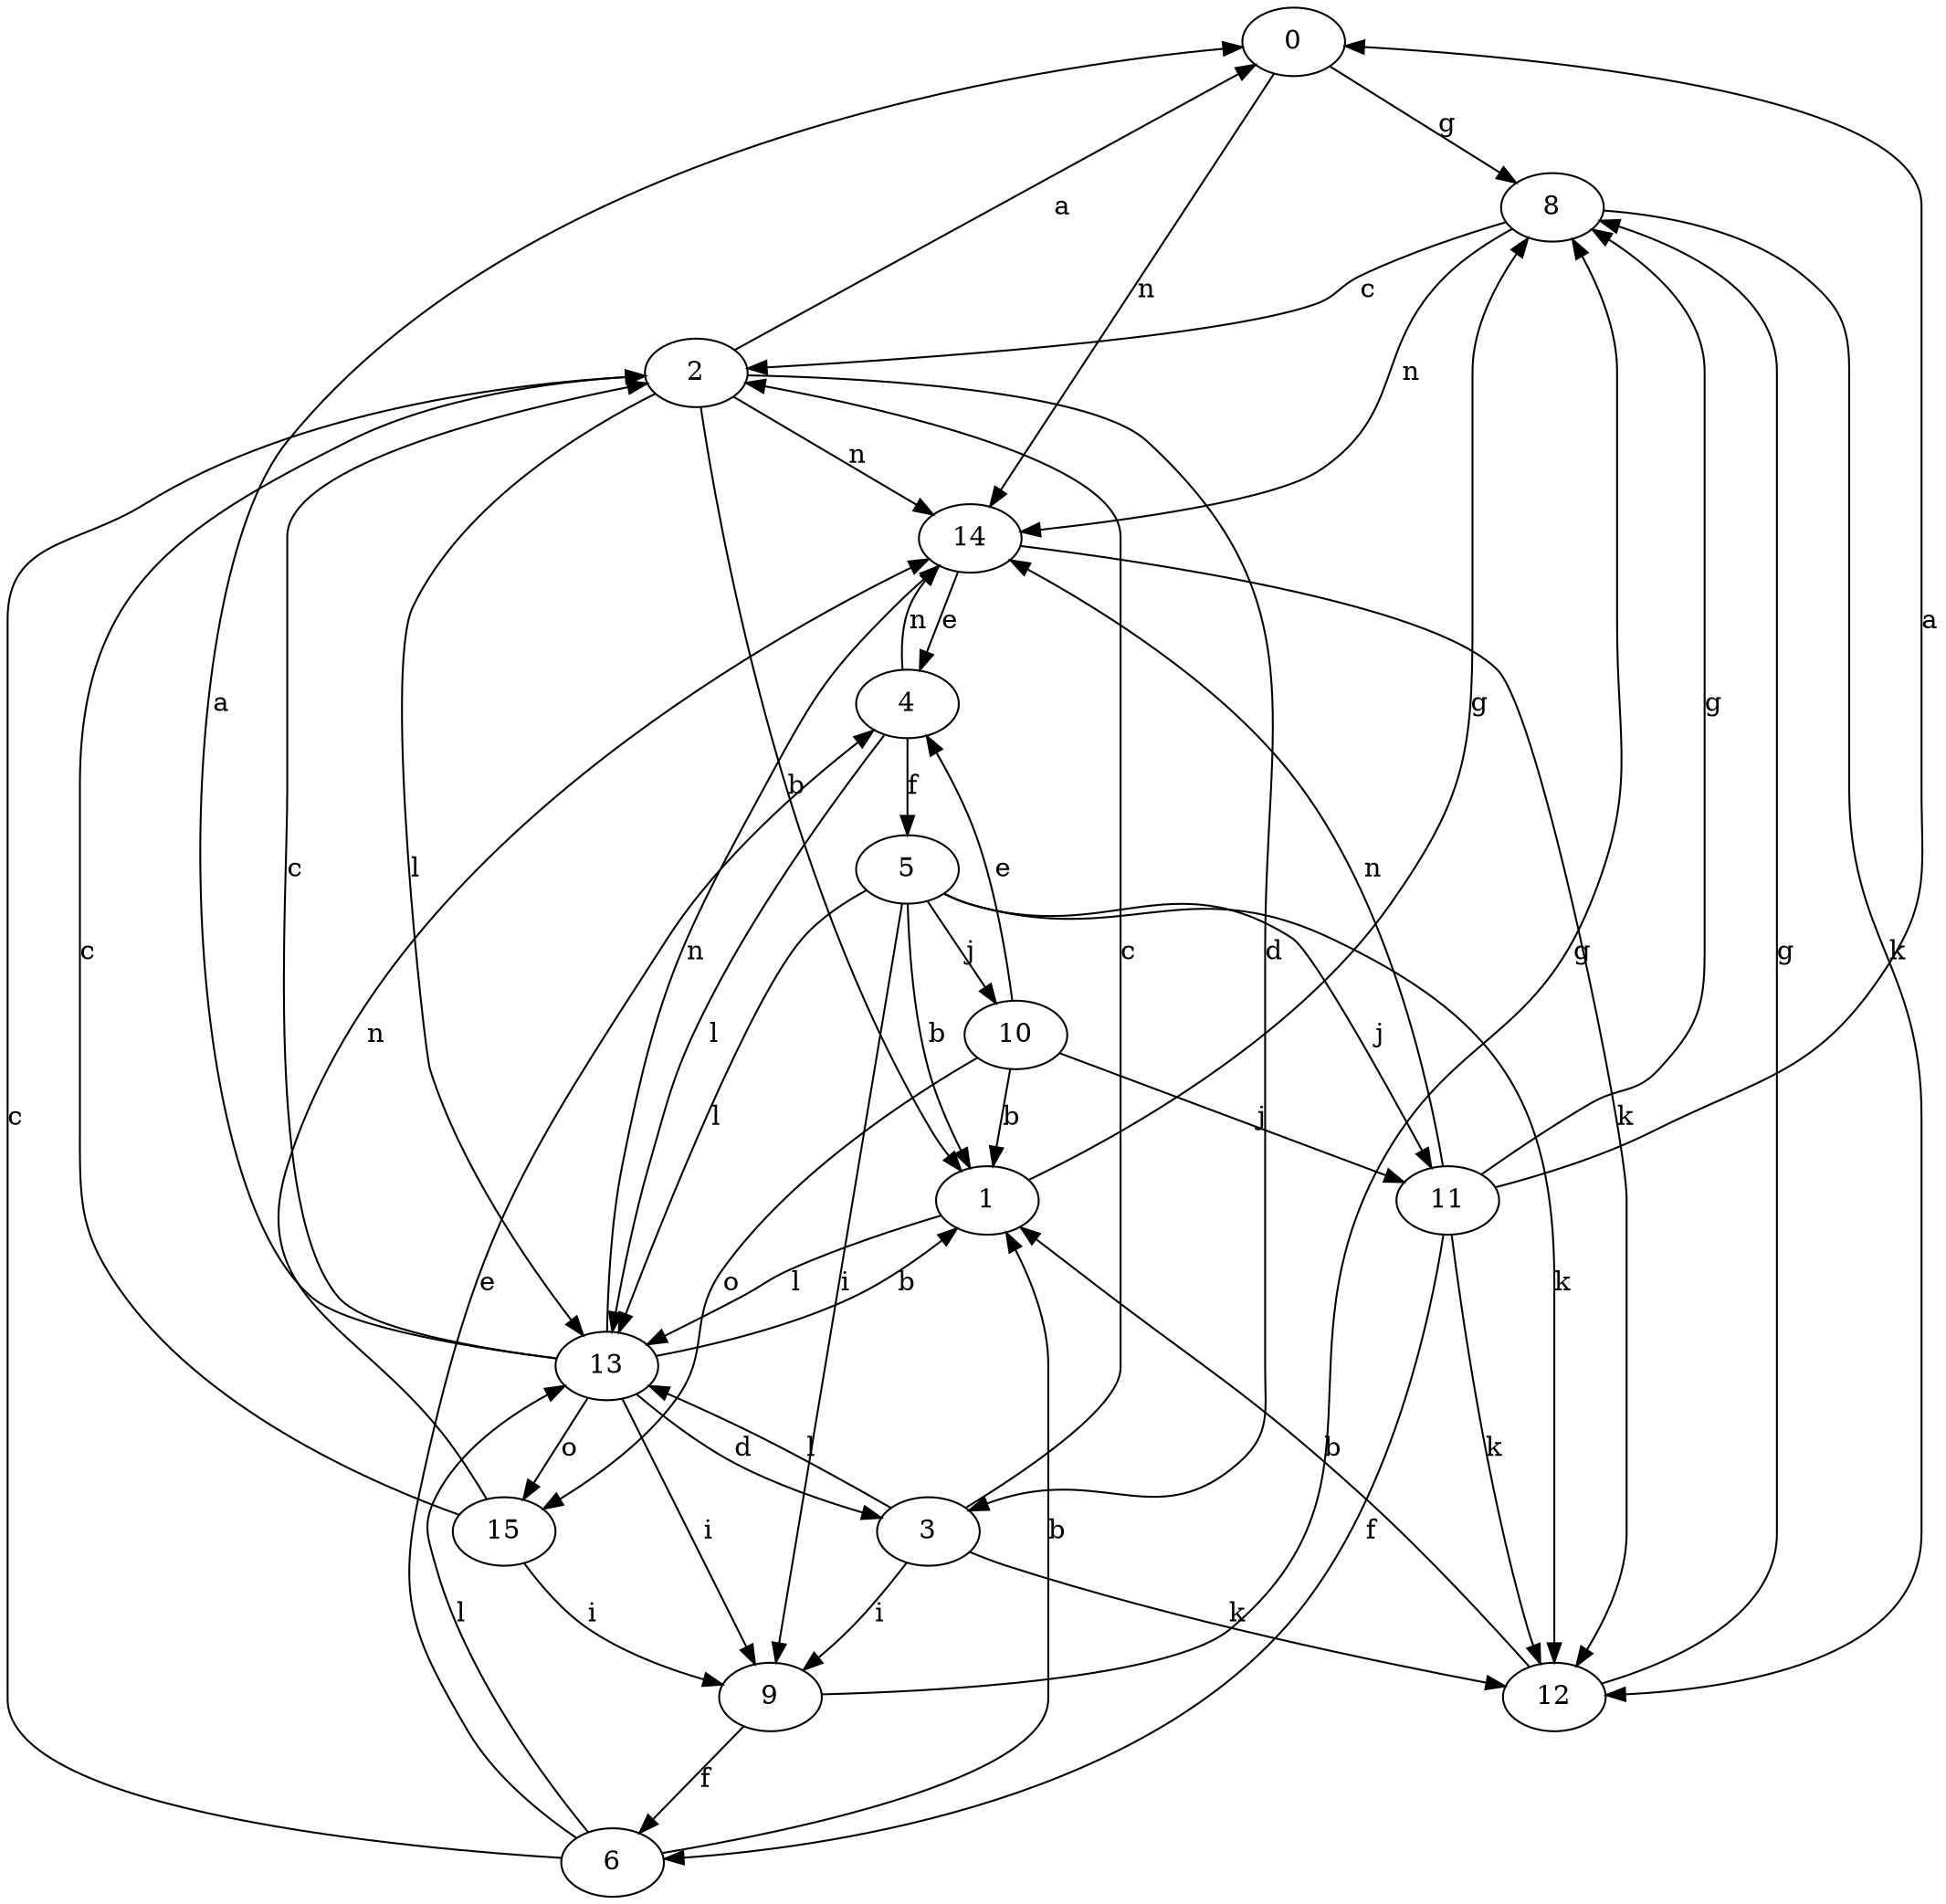 strict digraph  {
0;
1;
2;
3;
4;
5;
6;
8;
9;
10;
11;
12;
13;
14;
15;
0 -> 8  [label=g];
0 -> 14  [label=n];
1 -> 8  [label=g];
1 -> 13  [label=l];
2 -> 0  [label=a];
2 -> 1  [label=b];
2 -> 3  [label=d];
2 -> 13  [label=l];
2 -> 14  [label=n];
3 -> 2  [label=c];
3 -> 9  [label=i];
3 -> 12  [label=k];
3 -> 13  [label=l];
4 -> 5  [label=f];
4 -> 13  [label=l];
4 -> 14  [label=n];
5 -> 1  [label=b];
5 -> 9  [label=i];
5 -> 10  [label=j];
5 -> 11  [label=j];
5 -> 12  [label=k];
5 -> 13  [label=l];
6 -> 1  [label=b];
6 -> 2  [label=c];
6 -> 4  [label=e];
6 -> 13  [label=l];
8 -> 2  [label=c];
8 -> 12  [label=k];
8 -> 14  [label=n];
9 -> 6  [label=f];
9 -> 8  [label=g];
10 -> 1  [label=b];
10 -> 4  [label=e];
10 -> 11  [label=j];
10 -> 15  [label=o];
11 -> 0  [label=a];
11 -> 6  [label=f];
11 -> 8  [label=g];
11 -> 12  [label=k];
11 -> 14  [label=n];
12 -> 1  [label=b];
12 -> 8  [label=g];
13 -> 0  [label=a];
13 -> 1  [label=b];
13 -> 2  [label=c];
13 -> 3  [label=d];
13 -> 9  [label=i];
13 -> 14  [label=n];
13 -> 15  [label=o];
14 -> 4  [label=e];
14 -> 12  [label=k];
15 -> 2  [label=c];
15 -> 9  [label=i];
15 -> 14  [label=n];
}

